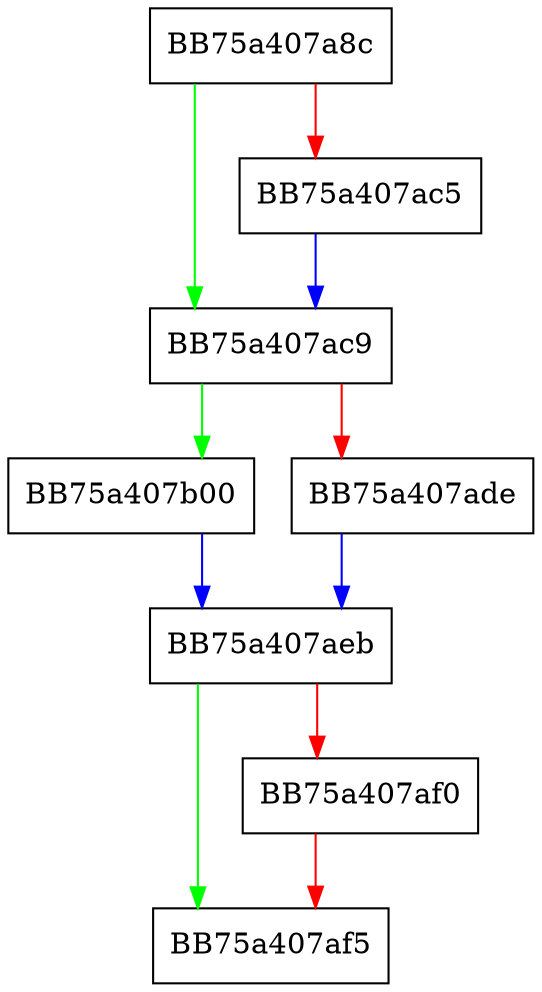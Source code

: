 digraph AddSigOverride {
  node [shape="box"];
  graph [splines=ortho];
  BB75a407a8c -> BB75a407ac9 [color="green"];
  BB75a407a8c -> BB75a407ac5 [color="red"];
  BB75a407ac5 -> BB75a407ac9 [color="blue"];
  BB75a407ac9 -> BB75a407b00 [color="green"];
  BB75a407ac9 -> BB75a407ade [color="red"];
  BB75a407ade -> BB75a407aeb [color="blue"];
  BB75a407aeb -> BB75a407af5 [color="green"];
  BB75a407aeb -> BB75a407af0 [color="red"];
  BB75a407af0 -> BB75a407af5 [color="red"];
  BB75a407b00 -> BB75a407aeb [color="blue"];
}